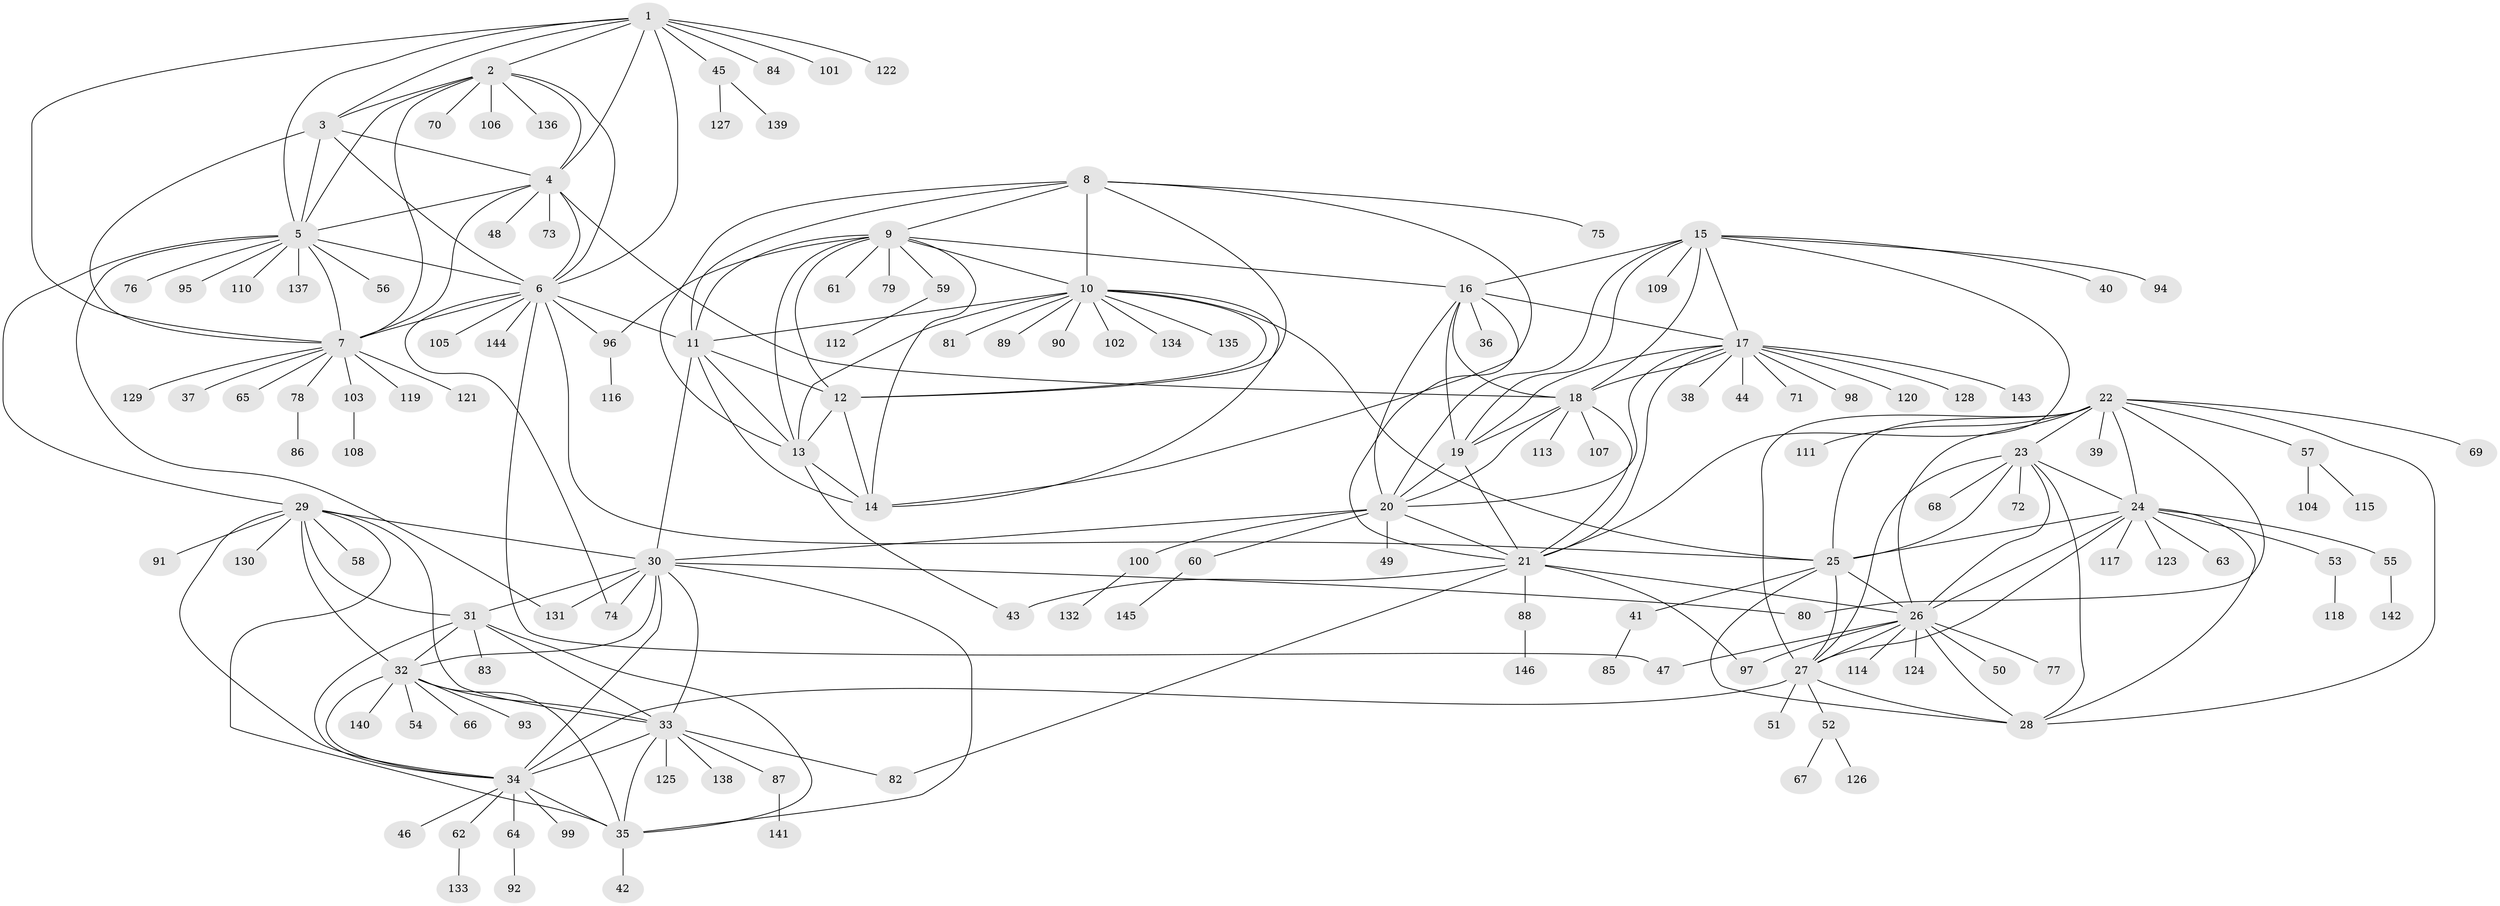 // coarse degree distribution, {7: 0.026785714285714284, 14: 0.017857142857142856, 10: 0.044642857142857144, 4: 0.026785714285714284, 6: 0.017857142857142856, 16: 0.008928571428571428, 9: 0.017857142857142856, 12: 0.017857142857142856, 5: 0.026785714285714284, 8: 0.008928571428571428, 13: 0.008928571428571428, 1: 0.6517857142857143, 2: 0.125}
// Generated by graph-tools (version 1.1) at 2025/24/03/03/25 07:24:10]
// undirected, 146 vertices, 234 edges
graph export_dot {
graph [start="1"]
  node [color=gray90,style=filled];
  1;
  2;
  3;
  4;
  5;
  6;
  7;
  8;
  9;
  10;
  11;
  12;
  13;
  14;
  15;
  16;
  17;
  18;
  19;
  20;
  21;
  22;
  23;
  24;
  25;
  26;
  27;
  28;
  29;
  30;
  31;
  32;
  33;
  34;
  35;
  36;
  37;
  38;
  39;
  40;
  41;
  42;
  43;
  44;
  45;
  46;
  47;
  48;
  49;
  50;
  51;
  52;
  53;
  54;
  55;
  56;
  57;
  58;
  59;
  60;
  61;
  62;
  63;
  64;
  65;
  66;
  67;
  68;
  69;
  70;
  71;
  72;
  73;
  74;
  75;
  76;
  77;
  78;
  79;
  80;
  81;
  82;
  83;
  84;
  85;
  86;
  87;
  88;
  89;
  90;
  91;
  92;
  93;
  94;
  95;
  96;
  97;
  98;
  99;
  100;
  101;
  102;
  103;
  104;
  105;
  106;
  107;
  108;
  109;
  110;
  111;
  112;
  113;
  114;
  115;
  116;
  117;
  118;
  119;
  120;
  121;
  122;
  123;
  124;
  125;
  126;
  127;
  128;
  129;
  130;
  131;
  132;
  133;
  134;
  135;
  136;
  137;
  138;
  139;
  140;
  141;
  142;
  143;
  144;
  145;
  146;
  1 -- 2;
  1 -- 3;
  1 -- 4;
  1 -- 5;
  1 -- 6;
  1 -- 7;
  1 -- 45;
  1 -- 84;
  1 -- 101;
  1 -- 122;
  2 -- 3;
  2 -- 4;
  2 -- 5;
  2 -- 6;
  2 -- 7;
  2 -- 70;
  2 -- 106;
  2 -- 136;
  3 -- 4;
  3 -- 5;
  3 -- 6;
  3 -- 7;
  4 -- 5;
  4 -- 6;
  4 -- 7;
  4 -- 18;
  4 -- 48;
  4 -- 73;
  5 -- 6;
  5 -- 7;
  5 -- 29;
  5 -- 56;
  5 -- 76;
  5 -- 95;
  5 -- 110;
  5 -- 131;
  5 -- 137;
  6 -- 7;
  6 -- 11;
  6 -- 25;
  6 -- 47;
  6 -- 74;
  6 -- 96;
  6 -- 105;
  6 -- 144;
  7 -- 37;
  7 -- 65;
  7 -- 78;
  7 -- 103;
  7 -- 119;
  7 -- 121;
  7 -- 129;
  8 -- 9;
  8 -- 10;
  8 -- 11;
  8 -- 12;
  8 -- 13;
  8 -- 14;
  8 -- 75;
  9 -- 10;
  9 -- 11;
  9 -- 12;
  9 -- 13;
  9 -- 14;
  9 -- 16;
  9 -- 59;
  9 -- 61;
  9 -- 79;
  9 -- 96;
  10 -- 11;
  10 -- 12;
  10 -- 13;
  10 -- 14;
  10 -- 25;
  10 -- 81;
  10 -- 89;
  10 -- 90;
  10 -- 102;
  10 -- 134;
  10 -- 135;
  11 -- 12;
  11 -- 13;
  11 -- 14;
  11 -- 30;
  12 -- 13;
  12 -- 14;
  13 -- 14;
  13 -- 43;
  15 -- 16;
  15 -- 17;
  15 -- 18;
  15 -- 19;
  15 -- 20;
  15 -- 21;
  15 -- 40;
  15 -- 94;
  15 -- 109;
  16 -- 17;
  16 -- 18;
  16 -- 19;
  16 -- 20;
  16 -- 21;
  16 -- 36;
  17 -- 18;
  17 -- 19;
  17 -- 20;
  17 -- 21;
  17 -- 38;
  17 -- 44;
  17 -- 71;
  17 -- 98;
  17 -- 120;
  17 -- 128;
  17 -- 143;
  18 -- 19;
  18 -- 20;
  18 -- 21;
  18 -- 107;
  18 -- 113;
  19 -- 20;
  19 -- 21;
  20 -- 21;
  20 -- 30;
  20 -- 49;
  20 -- 60;
  20 -- 100;
  21 -- 26;
  21 -- 43;
  21 -- 82;
  21 -- 88;
  21 -- 97;
  22 -- 23;
  22 -- 24;
  22 -- 25;
  22 -- 26;
  22 -- 27;
  22 -- 28;
  22 -- 39;
  22 -- 57;
  22 -- 69;
  22 -- 80;
  22 -- 111;
  23 -- 24;
  23 -- 25;
  23 -- 26;
  23 -- 27;
  23 -- 28;
  23 -- 68;
  23 -- 72;
  24 -- 25;
  24 -- 26;
  24 -- 27;
  24 -- 28;
  24 -- 53;
  24 -- 55;
  24 -- 63;
  24 -- 117;
  24 -- 123;
  25 -- 26;
  25 -- 27;
  25 -- 28;
  25 -- 41;
  26 -- 27;
  26 -- 28;
  26 -- 47;
  26 -- 50;
  26 -- 77;
  26 -- 97;
  26 -- 114;
  26 -- 124;
  27 -- 28;
  27 -- 34;
  27 -- 51;
  27 -- 52;
  29 -- 30;
  29 -- 31;
  29 -- 32;
  29 -- 33;
  29 -- 34;
  29 -- 35;
  29 -- 58;
  29 -- 91;
  29 -- 130;
  30 -- 31;
  30 -- 32;
  30 -- 33;
  30 -- 34;
  30 -- 35;
  30 -- 74;
  30 -- 80;
  30 -- 131;
  31 -- 32;
  31 -- 33;
  31 -- 34;
  31 -- 35;
  31 -- 83;
  32 -- 33;
  32 -- 34;
  32 -- 35;
  32 -- 54;
  32 -- 66;
  32 -- 93;
  32 -- 140;
  33 -- 34;
  33 -- 35;
  33 -- 82;
  33 -- 87;
  33 -- 125;
  33 -- 138;
  34 -- 35;
  34 -- 46;
  34 -- 62;
  34 -- 64;
  34 -- 99;
  35 -- 42;
  41 -- 85;
  45 -- 127;
  45 -- 139;
  52 -- 67;
  52 -- 126;
  53 -- 118;
  55 -- 142;
  57 -- 104;
  57 -- 115;
  59 -- 112;
  60 -- 145;
  62 -- 133;
  64 -- 92;
  78 -- 86;
  87 -- 141;
  88 -- 146;
  96 -- 116;
  100 -- 132;
  103 -- 108;
}
